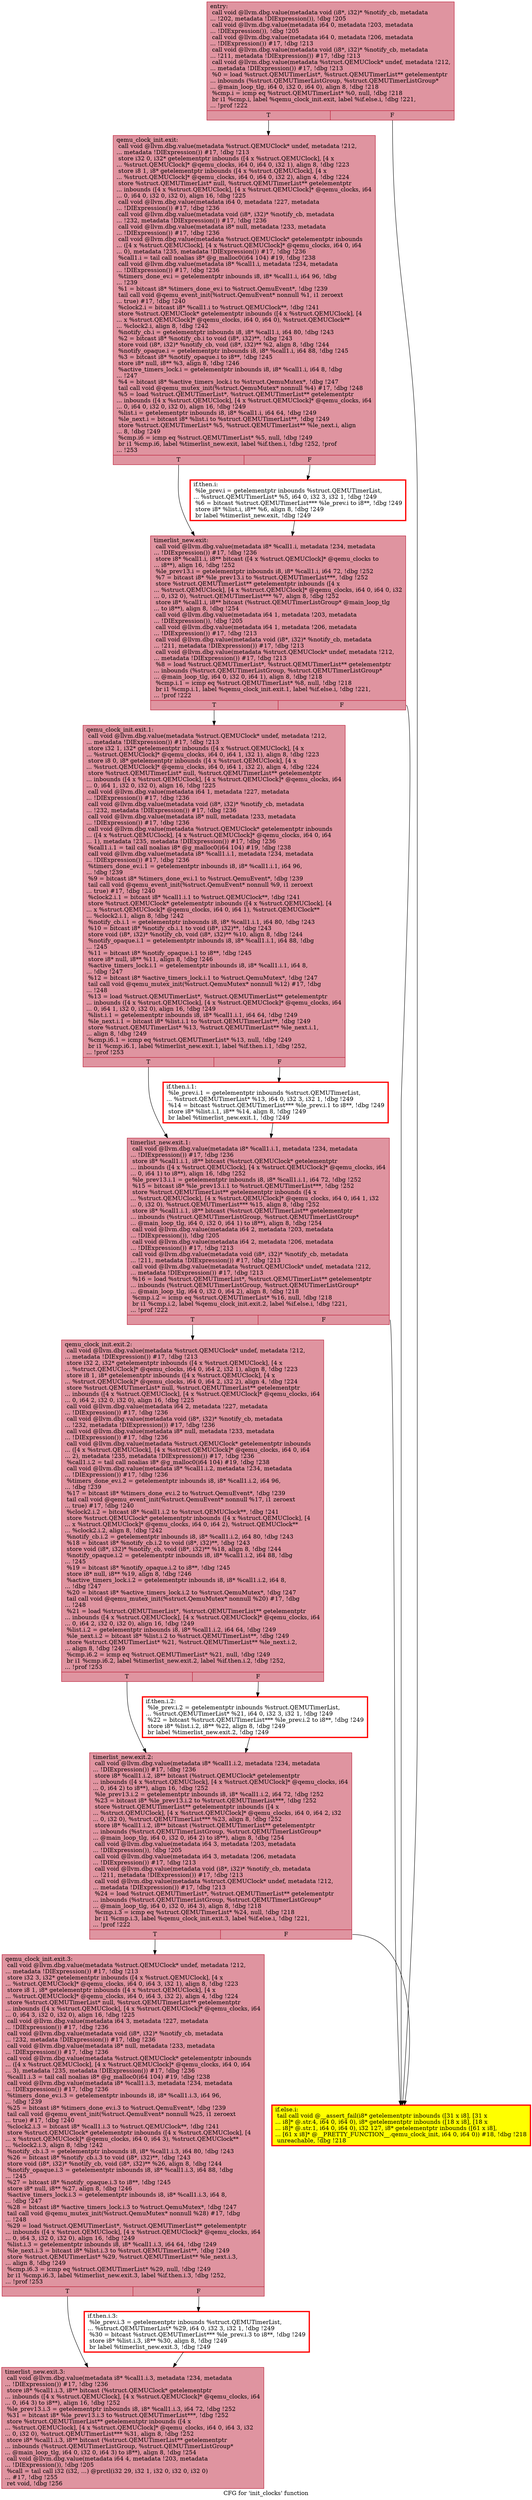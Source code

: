 digraph "CFG for 'init_clocks' function" {
	label="CFG for 'init_clocks' function";

	Node0x55757a84cc30 [shape=record,color="#b70d28ff", style=filled, fillcolor="#b70d2870",label="{entry:\l  call void @llvm.dbg.value(metadata void (i8*, i32)* %notify_cb, metadata\l... !202, metadata !DIExpression()), !dbg !205\l  call void @llvm.dbg.value(metadata i64 0, metadata !203, metadata\l... !DIExpression()), !dbg !205\l  call void @llvm.dbg.value(metadata i64 0, metadata !206, metadata\l... !DIExpression()) #17, !dbg !213\l  call void @llvm.dbg.value(metadata void (i8*, i32)* %notify_cb, metadata\l... !211, metadata !DIExpression()) #17, !dbg !213\l  call void @llvm.dbg.value(metadata %struct.QEMUClock* undef, metadata !212,\l... metadata !DIExpression()) #17, !dbg !213\l  %0 = load %struct.QEMUTimerList*, %struct.QEMUTimerList** getelementptr\l... inbounds (%struct.QEMUTimerListGroup, %struct.QEMUTimerListGroup*\l... @main_loop_tlg, i64 0, i32 0, i64 0), align 8, !dbg !218\l  %cmp.i = icmp eq %struct.QEMUTimerList* %0, null, !dbg !218\l  br i1 %cmp.i, label %qemu_clock_init.exit, label %if.else.i, !dbg !221,\l... !prof !222\l|{<s0>T|<s1>F}}"];
	Node0x55757a84cc30:s0 -> Node0x55757a765640;
	Node0x55757a84cc30:s1 -> Node0x55757a870970;
	Node0x55757a870970 [shape=record,penwidth=3.0, style="filled", color="red", fillcolor="yellow",label="{if.else.i:                                        \l  tail call void @__assert_fail(i8* getelementptr inbounds ([31 x i8], [31 x\l... i8]* @.str.4, i64 0, i64 0), i8* getelementptr inbounds ([18 x i8], [18 x\l... i8]* @.str.1, i64 0, i64 0), i32 127, i8* getelementptr inbounds ([61 x i8],\l... [61 x i8]* @__PRETTY_FUNCTION__.qemu_clock_init, i64 0, i64 0)) #18, !dbg !218\l  unreachable, !dbg !218\l}"];
	Node0x55757a765640 [shape=record,color="#b70d28ff", style=filled, fillcolor="#b70d2870",label="{qemu_clock_init.exit:                             \l  call void @llvm.dbg.value(metadata %struct.QEMUClock* undef, metadata !212,\l... metadata !DIExpression()) #17, !dbg !213\l  store i32 0, i32* getelementptr inbounds ([4 x %struct.QEMUClock], [4 x\l... %struct.QEMUClock]* @qemu_clocks, i64 0, i64 0, i32 1), align 8, !dbg !223\l  store i8 1, i8* getelementptr inbounds ([4 x %struct.QEMUClock], [4 x\l... %struct.QEMUClock]* @qemu_clocks, i64 0, i64 0, i32 2), align 4, !dbg !224\l  store %struct.QEMUTimerList* null, %struct.QEMUTimerList** getelementptr\l... inbounds ([4 x %struct.QEMUClock], [4 x %struct.QEMUClock]* @qemu_clocks, i64\l... 0, i64 0, i32 0, i32 0), align 16, !dbg !225\l  call void @llvm.dbg.value(metadata i64 0, metadata !227, metadata\l... !DIExpression()) #17, !dbg !236\l  call void @llvm.dbg.value(metadata void (i8*, i32)* %notify_cb, metadata\l... !232, metadata !DIExpression()) #17, !dbg !236\l  call void @llvm.dbg.value(metadata i8* null, metadata !233, metadata\l... !DIExpression()) #17, !dbg !236\l  call void @llvm.dbg.value(metadata %struct.QEMUClock* getelementptr inbounds\l... ([4 x %struct.QEMUClock], [4 x %struct.QEMUClock]* @qemu_clocks, i64 0, i64\l... 0), metadata !235, metadata !DIExpression()) #17, !dbg !236\l  %call1.i = tail call noalias i8* @g_malloc0(i64 104) #19, !dbg !238\l  call void @llvm.dbg.value(metadata i8* %call1.i, metadata !234, metadata\l... !DIExpression()) #17, !dbg !236\l  %timers_done_ev.i = getelementptr inbounds i8, i8* %call1.i, i64 96, !dbg\l... !239\l  %1 = bitcast i8* %timers_done_ev.i to %struct.QemuEvent*, !dbg !239\l  tail call void @qemu_event_init(%struct.QemuEvent* nonnull %1, i1 zeroext\l... true) #17, !dbg !240\l  %clock2.i = bitcast i8* %call1.i to %struct.QEMUClock**, !dbg !241\l  store %struct.QEMUClock* getelementptr inbounds ([4 x %struct.QEMUClock], [4\l... x %struct.QEMUClock]* @qemu_clocks, i64 0, i64 0), %struct.QEMUClock**\l... %clock2.i, align 8, !dbg !242\l  %notify_cb.i = getelementptr inbounds i8, i8* %call1.i, i64 80, !dbg !243\l  %2 = bitcast i8* %notify_cb.i to void (i8*, i32)**, !dbg !243\l  store void (i8*, i32)* %notify_cb, void (i8*, i32)** %2, align 8, !dbg !244\l  %notify_opaque.i = getelementptr inbounds i8, i8* %call1.i, i64 88, !dbg !245\l  %3 = bitcast i8* %notify_opaque.i to i8**, !dbg !245\l  store i8* null, i8** %3, align 8, !dbg !246\l  %active_timers_lock.i = getelementptr inbounds i8, i8* %call1.i, i64 8, !dbg\l... !247\l  %4 = bitcast i8* %active_timers_lock.i to %struct.QemuMutex*, !dbg !247\l  tail call void @qemu_mutex_init(%struct.QemuMutex* nonnull %4) #17, !dbg !248\l  %5 = load %struct.QEMUTimerList*, %struct.QEMUTimerList** getelementptr\l... inbounds ([4 x %struct.QEMUClock], [4 x %struct.QEMUClock]* @qemu_clocks, i64\l... 0, i64 0, i32 0, i32 0), align 16, !dbg !249\l  %list.i = getelementptr inbounds i8, i8* %call1.i, i64 64, !dbg !249\l  %le_next.i = bitcast i8* %list.i to %struct.QEMUTimerList**, !dbg !249\l  store %struct.QEMUTimerList* %5, %struct.QEMUTimerList** %le_next.i, align\l... 8, !dbg !249\l  %cmp.i6 = icmp eq %struct.QEMUTimerList* %5, null, !dbg !249\l  br i1 %cmp.i6, label %timerlist_new.exit, label %if.then.i, !dbg !252, !prof\l... !253\l|{<s0>T|<s1>F}}"];
	Node0x55757a765640:s0 -> Node0x55757a996b10;
	Node0x55757a765640:s1 -> Node0x55757a9b0d10;
	Node0x55757a9b0d10 [shape=record,penwidth=3.0, color="red",label="{if.then.i:                                        \l  %le_prev.i = getelementptr inbounds %struct.QEMUTimerList,\l... %struct.QEMUTimerList* %5, i64 0, i32 3, i32 1, !dbg !249\l  %6 = bitcast %struct.QEMUTimerList*** %le_prev.i to i8**, !dbg !249\l  store i8* %list.i, i8** %6, align 8, !dbg !249\l  br label %timerlist_new.exit, !dbg !249\l}"];
	Node0x55757a9b0d10 -> Node0x55757a996b10;
	Node0x55757a996b10 [shape=record,color="#b70d28ff", style=filled, fillcolor="#b70d2870",label="{timerlist_new.exit:                               \l  call void @llvm.dbg.value(metadata i8* %call1.i, metadata !234, metadata\l... !DIExpression()) #17, !dbg !236\l  store i8* %call1.i, i8** bitcast ([4 x %struct.QEMUClock]* @qemu_clocks to\l... i8**), align 16, !dbg !252\l  %le_prev13.i = getelementptr inbounds i8, i8* %call1.i, i64 72, !dbg !252\l  %7 = bitcast i8* %le_prev13.i to %struct.QEMUTimerList***, !dbg !252\l  store %struct.QEMUTimerList** getelementptr inbounds ([4 x\l... %struct.QEMUClock], [4 x %struct.QEMUClock]* @qemu_clocks, i64 0, i64 0, i32\l... 0, i32 0), %struct.QEMUTimerList*** %7, align 8, !dbg !252\l  store i8* %call1.i, i8** bitcast (%struct.QEMUTimerListGroup* @main_loop_tlg\l... to i8**), align 8, !dbg !254\l  call void @llvm.dbg.value(metadata i64 1, metadata !203, metadata\l... !DIExpression()), !dbg !205\l  call void @llvm.dbg.value(metadata i64 1, metadata !206, metadata\l... !DIExpression()) #17, !dbg !213\l  call void @llvm.dbg.value(metadata void (i8*, i32)* %notify_cb, metadata\l... !211, metadata !DIExpression()) #17, !dbg !213\l  call void @llvm.dbg.value(metadata %struct.QEMUClock* undef, metadata !212,\l... metadata !DIExpression()) #17, !dbg !213\l  %8 = load %struct.QEMUTimerList*, %struct.QEMUTimerList** getelementptr\l... inbounds (%struct.QEMUTimerListGroup, %struct.QEMUTimerListGroup*\l... @main_loop_tlg, i64 0, i32 0, i64 1), align 8, !dbg !218\l  %cmp.i.1 = icmp eq %struct.QEMUTimerList* %8, null, !dbg !218\l  br i1 %cmp.i.1, label %qemu_clock_init.exit.1, label %if.else.i, !dbg !221,\l... !prof !222\l|{<s0>T|<s1>F}}"];
	Node0x55757a996b10:s0 -> Node0x55757a9a39e0;
	Node0x55757a996b10:s1 -> Node0x55757a870970;
	Node0x55757a9a39e0 [shape=record,color="#b70d28ff", style=filled, fillcolor="#b70d2870",label="{qemu_clock_init.exit.1:                           \l  call void @llvm.dbg.value(metadata %struct.QEMUClock* undef, metadata !212,\l... metadata !DIExpression()) #17, !dbg !213\l  store i32 1, i32* getelementptr inbounds ([4 x %struct.QEMUClock], [4 x\l... %struct.QEMUClock]* @qemu_clocks, i64 0, i64 1, i32 1), align 8, !dbg !223\l  store i8 0, i8* getelementptr inbounds ([4 x %struct.QEMUClock], [4 x\l... %struct.QEMUClock]* @qemu_clocks, i64 0, i64 1, i32 2), align 4, !dbg !224\l  store %struct.QEMUTimerList* null, %struct.QEMUTimerList** getelementptr\l... inbounds ([4 x %struct.QEMUClock], [4 x %struct.QEMUClock]* @qemu_clocks, i64\l... 0, i64 1, i32 0, i32 0), align 16, !dbg !225\l  call void @llvm.dbg.value(metadata i64 1, metadata !227, metadata\l... !DIExpression()) #17, !dbg !236\l  call void @llvm.dbg.value(metadata void (i8*, i32)* %notify_cb, metadata\l... !232, metadata !DIExpression()) #17, !dbg !236\l  call void @llvm.dbg.value(metadata i8* null, metadata !233, metadata\l... !DIExpression()) #17, !dbg !236\l  call void @llvm.dbg.value(metadata %struct.QEMUClock* getelementptr inbounds\l... ([4 x %struct.QEMUClock], [4 x %struct.QEMUClock]* @qemu_clocks, i64 0, i64\l... 1), metadata !235, metadata !DIExpression()) #17, !dbg !236\l  %call1.i.1 = tail call noalias i8* @g_malloc0(i64 104) #19, !dbg !238\l  call void @llvm.dbg.value(metadata i8* %call1.i.1, metadata !234, metadata\l... !DIExpression()) #17, !dbg !236\l  %timers_done_ev.i.1 = getelementptr inbounds i8, i8* %call1.i.1, i64 96,\l... !dbg !239\l  %9 = bitcast i8* %timers_done_ev.i.1 to %struct.QemuEvent*, !dbg !239\l  tail call void @qemu_event_init(%struct.QemuEvent* nonnull %9, i1 zeroext\l... true) #17, !dbg !240\l  %clock2.i.1 = bitcast i8* %call1.i.1 to %struct.QEMUClock**, !dbg !241\l  store %struct.QEMUClock* getelementptr inbounds ([4 x %struct.QEMUClock], [4\l... x %struct.QEMUClock]* @qemu_clocks, i64 0, i64 1), %struct.QEMUClock**\l... %clock2.i.1, align 8, !dbg !242\l  %notify_cb.i.1 = getelementptr inbounds i8, i8* %call1.i.1, i64 80, !dbg !243\l  %10 = bitcast i8* %notify_cb.i.1 to void (i8*, i32)**, !dbg !243\l  store void (i8*, i32)* %notify_cb, void (i8*, i32)** %10, align 8, !dbg !244\l  %notify_opaque.i.1 = getelementptr inbounds i8, i8* %call1.i.1, i64 88, !dbg\l... !245\l  %11 = bitcast i8* %notify_opaque.i.1 to i8**, !dbg !245\l  store i8* null, i8** %11, align 8, !dbg !246\l  %active_timers_lock.i.1 = getelementptr inbounds i8, i8* %call1.i.1, i64 8,\l... !dbg !247\l  %12 = bitcast i8* %active_timers_lock.i.1 to %struct.QemuMutex*, !dbg !247\l  tail call void @qemu_mutex_init(%struct.QemuMutex* nonnull %12) #17, !dbg\l... !248\l  %13 = load %struct.QEMUTimerList*, %struct.QEMUTimerList** getelementptr\l... inbounds ([4 x %struct.QEMUClock], [4 x %struct.QEMUClock]* @qemu_clocks, i64\l... 0, i64 1, i32 0, i32 0), align 16, !dbg !249\l  %list.i.1 = getelementptr inbounds i8, i8* %call1.i.1, i64 64, !dbg !249\l  %le_next.i.1 = bitcast i8* %list.i.1 to %struct.QEMUTimerList**, !dbg !249\l  store %struct.QEMUTimerList* %13, %struct.QEMUTimerList** %le_next.i.1,\l... align 8, !dbg !249\l  %cmp.i6.1 = icmp eq %struct.QEMUTimerList* %13, null, !dbg !249\l  br i1 %cmp.i6.1, label %timerlist_new.exit.1, label %if.then.i.1, !dbg !252,\l... !prof !253\l|{<s0>T|<s1>F}}"];
	Node0x55757a9a39e0:s0 -> Node0x55757a985bb0;
	Node0x55757a9a39e0:s1 -> Node0x55757a9a4520;
	Node0x55757a9a4520 [shape=record,penwidth=3.0, color="red",label="{if.then.i.1:                                      \l  %le_prev.i.1 = getelementptr inbounds %struct.QEMUTimerList,\l... %struct.QEMUTimerList* %13, i64 0, i32 3, i32 1, !dbg !249\l  %14 = bitcast %struct.QEMUTimerList*** %le_prev.i.1 to i8**, !dbg !249\l  store i8* %list.i.1, i8** %14, align 8, !dbg !249\l  br label %timerlist_new.exit.1, !dbg !249\l}"];
	Node0x55757a9a4520 -> Node0x55757a985bb0;
	Node0x55757a985bb0 [shape=record,color="#b70d28ff", style=filled, fillcolor="#b70d2870",label="{timerlist_new.exit.1:                             \l  call void @llvm.dbg.value(metadata i8* %call1.i.1, metadata !234, metadata\l... !DIExpression()) #17, !dbg !236\l  store i8* %call1.i.1, i8** bitcast (%struct.QEMUClock* getelementptr\l... inbounds ([4 x %struct.QEMUClock], [4 x %struct.QEMUClock]* @qemu_clocks, i64\l... 0, i64 1) to i8**), align 16, !dbg !252\l  %le_prev13.i.1 = getelementptr inbounds i8, i8* %call1.i.1, i64 72, !dbg !252\l  %15 = bitcast i8* %le_prev13.i.1 to %struct.QEMUTimerList***, !dbg !252\l  store %struct.QEMUTimerList** getelementptr inbounds ([4 x\l... %struct.QEMUClock], [4 x %struct.QEMUClock]* @qemu_clocks, i64 0, i64 1, i32\l... 0, i32 0), %struct.QEMUTimerList*** %15, align 8, !dbg !252\l  store i8* %call1.i.1, i8** bitcast (%struct.QEMUTimerList** getelementptr\l... inbounds (%struct.QEMUTimerListGroup, %struct.QEMUTimerListGroup*\l... @main_loop_tlg, i64 0, i32 0, i64 1) to i8**), align 8, !dbg !254\l  call void @llvm.dbg.value(metadata i64 2, metadata !203, metadata\l... !DIExpression()), !dbg !205\l  call void @llvm.dbg.value(metadata i64 2, metadata !206, metadata\l... !DIExpression()) #17, !dbg !213\l  call void @llvm.dbg.value(metadata void (i8*, i32)* %notify_cb, metadata\l... !211, metadata !DIExpression()) #17, !dbg !213\l  call void @llvm.dbg.value(metadata %struct.QEMUClock* undef, metadata !212,\l... metadata !DIExpression()) #17, !dbg !213\l  %16 = load %struct.QEMUTimerList*, %struct.QEMUTimerList** getelementptr\l... inbounds (%struct.QEMUTimerListGroup, %struct.QEMUTimerListGroup*\l... @main_loop_tlg, i64 0, i32 0, i64 2), align 8, !dbg !218\l  %cmp.i.2 = icmp eq %struct.QEMUTimerList* %16, null, !dbg !218\l  br i1 %cmp.i.2, label %qemu_clock_init.exit.2, label %if.else.i, !dbg !221,\l... !prof !222\l|{<s0>T|<s1>F}}"];
	Node0x55757a985bb0:s0 -> Node0x55757a9a3b20;
	Node0x55757a985bb0:s1 -> Node0x55757a870970;
	Node0x55757a9a3b20 [shape=record,color="#b70d28ff", style=filled, fillcolor="#b70d2870",label="{qemu_clock_init.exit.2:                           \l  call void @llvm.dbg.value(metadata %struct.QEMUClock* undef, metadata !212,\l... metadata !DIExpression()) #17, !dbg !213\l  store i32 2, i32* getelementptr inbounds ([4 x %struct.QEMUClock], [4 x\l... %struct.QEMUClock]* @qemu_clocks, i64 0, i64 2, i32 1), align 8, !dbg !223\l  store i8 1, i8* getelementptr inbounds ([4 x %struct.QEMUClock], [4 x\l... %struct.QEMUClock]* @qemu_clocks, i64 0, i64 2, i32 2), align 4, !dbg !224\l  store %struct.QEMUTimerList* null, %struct.QEMUTimerList** getelementptr\l... inbounds ([4 x %struct.QEMUClock], [4 x %struct.QEMUClock]* @qemu_clocks, i64\l... 0, i64 2, i32 0, i32 0), align 16, !dbg !225\l  call void @llvm.dbg.value(metadata i64 2, metadata !227, metadata\l... !DIExpression()) #17, !dbg !236\l  call void @llvm.dbg.value(metadata void (i8*, i32)* %notify_cb, metadata\l... !232, metadata !DIExpression()) #17, !dbg !236\l  call void @llvm.dbg.value(metadata i8* null, metadata !233, metadata\l... !DIExpression()) #17, !dbg !236\l  call void @llvm.dbg.value(metadata %struct.QEMUClock* getelementptr inbounds\l... ([4 x %struct.QEMUClock], [4 x %struct.QEMUClock]* @qemu_clocks, i64 0, i64\l... 2), metadata !235, metadata !DIExpression()) #17, !dbg !236\l  %call1.i.2 = tail call noalias i8* @g_malloc0(i64 104) #19, !dbg !238\l  call void @llvm.dbg.value(metadata i8* %call1.i.2, metadata !234, metadata\l... !DIExpression()) #17, !dbg !236\l  %timers_done_ev.i.2 = getelementptr inbounds i8, i8* %call1.i.2, i64 96,\l... !dbg !239\l  %17 = bitcast i8* %timers_done_ev.i.2 to %struct.QemuEvent*, !dbg !239\l  tail call void @qemu_event_init(%struct.QemuEvent* nonnull %17, i1 zeroext\l... true) #17, !dbg !240\l  %clock2.i.2 = bitcast i8* %call1.i.2 to %struct.QEMUClock**, !dbg !241\l  store %struct.QEMUClock* getelementptr inbounds ([4 x %struct.QEMUClock], [4\l... x %struct.QEMUClock]* @qemu_clocks, i64 0, i64 2), %struct.QEMUClock**\l... %clock2.i.2, align 8, !dbg !242\l  %notify_cb.i.2 = getelementptr inbounds i8, i8* %call1.i.2, i64 80, !dbg !243\l  %18 = bitcast i8* %notify_cb.i.2 to void (i8*, i32)**, !dbg !243\l  store void (i8*, i32)* %notify_cb, void (i8*, i32)** %18, align 8, !dbg !244\l  %notify_opaque.i.2 = getelementptr inbounds i8, i8* %call1.i.2, i64 88, !dbg\l... !245\l  %19 = bitcast i8* %notify_opaque.i.2 to i8**, !dbg !245\l  store i8* null, i8** %19, align 8, !dbg !246\l  %active_timers_lock.i.2 = getelementptr inbounds i8, i8* %call1.i.2, i64 8,\l... !dbg !247\l  %20 = bitcast i8* %active_timers_lock.i.2 to %struct.QemuMutex*, !dbg !247\l  tail call void @qemu_mutex_init(%struct.QemuMutex* nonnull %20) #17, !dbg\l... !248\l  %21 = load %struct.QEMUTimerList*, %struct.QEMUTimerList** getelementptr\l... inbounds ([4 x %struct.QEMUClock], [4 x %struct.QEMUClock]* @qemu_clocks, i64\l... 0, i64 2, i32 0, i32 0), align 16, !dbg !249\l  %list.i.2 = getelementptr inbounds i8, i8* %call1.i.2, i64 64, !dbg !249\l  %le_next.i.2 = bitcast i8* %list.i.2 to %struct.QEMUTimerList**, !dbg !249\l  store %struct.QEMUTimerList* %21, %struct.QEMUTimerList** %le_next.i.2,\l... align 8, !dbg !249\l  %cmp.i6.2 = icmp eq %struct.QEMUTimerList* %21, null, !dbg !249\l  br i1 %cmp.i6.2, label %timerlist_new.exit.2, label %if.then.i.2, !dbg !252,\l... !prof !253\l|{<s0>T|<s1>F}}"];
	Node0x55757a9a3b20:s0 -> Node0x55757a9a3a80;
	Node0x55757a9a3b20:s1 -> Node0x55757a9c5aa0;
	Node0x55757a9c5aa0 [shape=record,penwidth=3.0, color="red",label="{if.then.i.2:                                      \l  %le_prev.i.2 = getelementptr inbounds %struct.QEMUTimerList,\l... %struct.QEMUTimerList* %21, i64 0, i32 3, i32 1, !dbg !249\l  %22 = bitcast %struct.QEMUTimerList*** %le_prev.i.2 to i8**, !dbg !249\l  store i8* %list.i.2, i8** %22, align 8, !dbg !249\l  br label %timerlist_new.exit.2, !dbg !249\l}"];
	Node0x55757a9c5aa0 -> Node0x55757a9a3a80;
	Node0x55757a9a3a80 [shape=record,color="#b70d28ff", style=filled, fillcolor="#b70d2870",label="{timerlist_new.exit.2:                             \l  call void @llvm.dbg.value(metadata i8* %call1.i.2, metadata !234, metadata\l... !DIExpression()) #17, !dbg !236\l  store i8* %call1.i.2, i8** bitcast (%struct.QEMUClock* getelementptr\l... inbounds ([4 x %struct.QEMUClock], [4 x %struct.QEMUClock]* @qemu_clocks, i64\l... 0, i64 2) to i8**), align 16, !dbg !252\l  %le_prev13.i.2 = getelementptr inbounds i8, i8* %call1.i.2, i64 72, !dbg !252\l  %23 = bitcast i8* %le_prev13.i.2 to %struct.QEMUTimerList***, !dbg !252\l  store %struct.QEMUTimerList** getelementptr inbounds ([4 x\l... %struct.QEMUClock], [4 x %struct.QEMUClock]* @qemu_clocks, i64 0, i64 2, i32\l... 0, i32 0), %struct.QEMUTimerList*** %23, align 8, !dbg !252\l  store i8* %call1.i.2, i8** bitcast (%struct.QEMUTimerList** getelementptr\l... inbounds (%struct.QEMUTimerListGroup, %struct.QEMUTimerListGroup*\l... @main_loop_tlg, i64 0, i32 0, i64 2) to i8**), align 8, !dbg !254\l  call void @llvm.dbg.value(metadata i64 3, metadata !203, metadata\l... !DIExpression()), !dbg !205\l  call void @llvm.dbg.value(metadata i64 3, metadata !206, metadata\l... !DIExpression()) #17, !dbg !213\l  call void @llvm.dbg.value(metadata void (i8*, i32)* %notify_cb, metadata\l... !211, metadata !DIExpression()) #17, !dbg !213\l  call void @llvm.dbg.value(metadata %struct.QEMUClock* undef, metadata !212,\l... metadata !DIExpression()) #17, !dbg !213\l  %24 = load %struct.QEMUTimerList*, %struct.QEMUTimerList** getelementptr\l... inbounds (%struct.QEMUTimerListGroup, %struct.QEMUTimerListGroup*\l... @main_loop_tlg, i64 0, i32 0, i64 3), align 8, !dbg !218\l  %cmp.i.3 = icmp eq %struct.QEMUTimerList* %24, null, !dbg !218\l  br i1 %cmp.i.3, label %qemu_clock_init.exit.3, label %if.else.i, !dbg !221,\l... !prof !222\l|{<s0>T|<s1>F}}"];
	Node0x55757a9a3a80:s0 -> Node0x55757a9ca2a0;
	Node0x55757a9a3a80:s1 -> Node0x55757a870970;
	Node0x55757a9ca2a0 [shape=record,color="#b70d28ff", style=filled, fillcolor="#b70d2870",label="{qemu_clock_init.exit.3:                           \l  call void @llvm.dbg.value(metadata %struct.QEMUClock* undef, metadata !212,\l... metadata !DIExpression()) #17, !dbg !213\l  store i32 3, i32* getelementptr inbounds ([4 x %struct.QEMUClock], [4 x\l... %struct.QEMUClock]* @qemu_clocks, i64 0, i64 3, i32 1), align 8, !dbg !223\l  store i8 1, i8* getelementptr inbounds ([4 x %struct.QEMUClock], [4 x\l... %struct.QEMUClock]* @qemu_clocks, i64 0, i64 3, i32 2), align 4, !dbg !224\l  store %struct.QEMUTimerList* null, %struct.QEMUTimerList** getelementptr\l... inbounds ([4 x %struct.QEMUClock], [4 x %struct.QEMUClock]* @qemu_clocks, i64\l... 0, i64 3, i32 0, i32 0), align 16, !dbg !225\l  call void @llvm.dbg.value(metadata i64 3, metadata !227, metadata\l... !DIExpression()) #17, !dbg !236\l  call void @llvm.dbg.value(metadata void (i8*, i32)* %notify_cb, metadata\l... !232, metadata !DIExpression()) #17, !dbg !236\l  call void @llvm.dbg.value(metadata i8* null, metadata !233, metadata\l... !DIExpression()) #17, !dbg !236\l  call void @llvm.dbg.value(metadata %struct.QEMUClock* getelementptr inbounds\l... ([4 x %struct.QEMUClock], [4 x %struct.QEMUClock]* @qemu_clocks, i64 0, i64\l... 3), metadata !235, metadata !DIExpression()) #17, !dbg !236\l  %call1.i.3 = tail call noalias i8* @g_malloc0(i64 104) #19, !dbg !238\l  call void @llvm.dbg.value(metadata i8* %call1.i.3, metadata !234, metadata\l... !DIExpression()) #17, !dbg !236\l  %timers_done_ev.i.3 = getelementptr inbounds i8, i8* %call1.i.3, i64 96,\l... !dbg !239\l  %25 = bitcast i8* %timers_done_ev.i.3 to %struct.QemuEvent*, !dbg !239\l  tail call void @qemu_event_init(%struct.QemuEvent* nonnull %25, i1 zeroext\l... true) #17, !dbg !240\l  %clock2.i.3 = bitcast i8* %call1.i.3 to %struct.QEMUClock**, !dbg !241\l  store %struct.QEMUClock* getelementptr inbounds ([4 x %struct.QEMUClock], [4\l... x %struct.QEMUClock]* @qemu_clocks, i64 0, i64 3), %struct.QEMUClock**\l... %clock2.i.3, align 8, !dbg !242\l  %notify_cb.i.3 = getelementptr inbounds i8, i8* %call1.i.3, i64 80, !dbg !243\l  %26 = bitcast i8* %notify_cb.i.3 to void (i8*, i32)**, !dbg !243\l  store void (i8*, i32)* %notify_cb, void (i8*, i32)** %26, align 8, !dbg !244\l  %notify_opaque.i.3 = getelementptr inbounds i8, i8* %call1.i.3, i64 88, !dbg\l... !245\l  %27 = bitcast i8* %notify_opaque.i.3 to i8**, !dbg !245\l  store i8* null, i8** %27, align 8, !dbg !246\l  %active_timers_lock.i.3 = getelementptr inbounds i8, i8* %call1.i.3, i64 8,\l... !dbg !247\l  %28 = bitcast i8* %active_timers_lock.i.3 to %struct.QemuMutex*, !dbg !247\l  tail call void @qemu_mutex_init(%struct.QemuMutex* nonnull %28) #17, !dbg\l... !248\l  %29 = load %struct.QEMUTimerList*, %struct.QEMUTimerList** getelementptr\l... inbounds ([4 x %struct.QEMUClock], [4 x %struct.QEMUClock]* @qemu_clocks, i64\l... 0, i64 3, i32 0, i32 0), align 16, !dbg !249\l  %list.i.3 = getelementptr inbounds i8, i8* %call1.i.3, i64 64, !dbg !249\l  %le_next.i.3 = bitcast i8* %list.i.3 to %struct.QEMUTimerList**, !dbg !249\l  store %struct.QEMUTimerList* %29, %struct.QEMUTimerList** %le_next.i.3,\l... align 8, !dbg !249\l  %cmp.i6.3 = icmp eq %struct.QEMUTimerList* %29, null, !dbg !249\l  br i1 %cmp.i6.3, label %timerlist_new.exit.3, label %if.then.i.3, !dbg !252,\l... !prof !253\l|{<s0>T|<s1>F}}"];
	Node0x55757a9ca2a0:s0 -> Node0x55757a9c5680;
	Node0x55757a9ca2a0:s1 -> Node0x55757a9c5340;
	Node0x55757a9c5340 [shape=record,penwidth=3.0, color="red",label="{if.then.i.3:                                      \l  %le_prev.i.3 = getelementptr inbounds %struct.QEMUTimerList,\l... %struct.QEMUTimerList* %29, i64 0, i32 3, i32 1, !dbg !249\l  %30 = bitcast %struct.QEMUTimerList*** %le_prev.i.3 to i8**, !dbg !249\l  store i8* %list.i.3, i8** %30, align 8, !dbg !249\l  br label %timerlist_new.exit.3, !dbg !249\l}"];
	Node0x55757a9c5340 -> Node0x55757a9c5680;
	Node0x55757a9c5680 [shape=record,color="#b70d28ff", style=filled, fillcolor="#b70d2870",label="{timerlist_new.exit.3:                             \l  call void @llvm.dbg.value(metadata i8* %call1.i.3, metadata !234, metadata\l... !DIExpression()) #17, !dbg !236\l  store i8* %call1.i.3, i8** bitcast (%struct.QEMUClock* getelementptr\l... inbounds ([4 x %struct.QEMUClock], [4 x %struct.QEMUClock]* @qemu_clocks, i64\l... 0, i64 3) to i8**), align 16, !dbg !252\l  %le_prev13.i.3 = getelementptr inbounds i8, i8* %call1.i.3, i64 72, !dbg !252\l  %31 = bitcast i8* %le_prev13.i.3 to %struct.QEMUTimerList***, !dbg !252\l  store %struct.QEMUTimerList** getelementptr inbounds ([4 x\l... %struct.QEMUClock], [4 x %struct.QEMUClock]* @qemu_clocks, i64 0, i64 3, i32\l... 0, i32 0), %struct.QEMUTimerList*** %31, align 8, !dbg !252\l  store i8* %call1.i.3, i8** bitcast (%struct.QEMUTimerList** getelementptr\l... inbounds (%struct.QEMUTimerListGroup, %struct.QEMUTimerListGroup*\l... @main_loop_tlg, i64 0, i32 0, i64 3) to i8**), align 8, !dbg !254\l  call void @llvm.dbg.value(metadata i64 4, metadata !203, metadata\l... !DIExpression()), !dbg !205\l  %call = tail call i32 (i32, ...) @prctl(i32 29, i32 1, i32 0, i32 0, i32 0)\l... #17, !dbg !255\l  ret void, !dbg !256\l}"];
}
